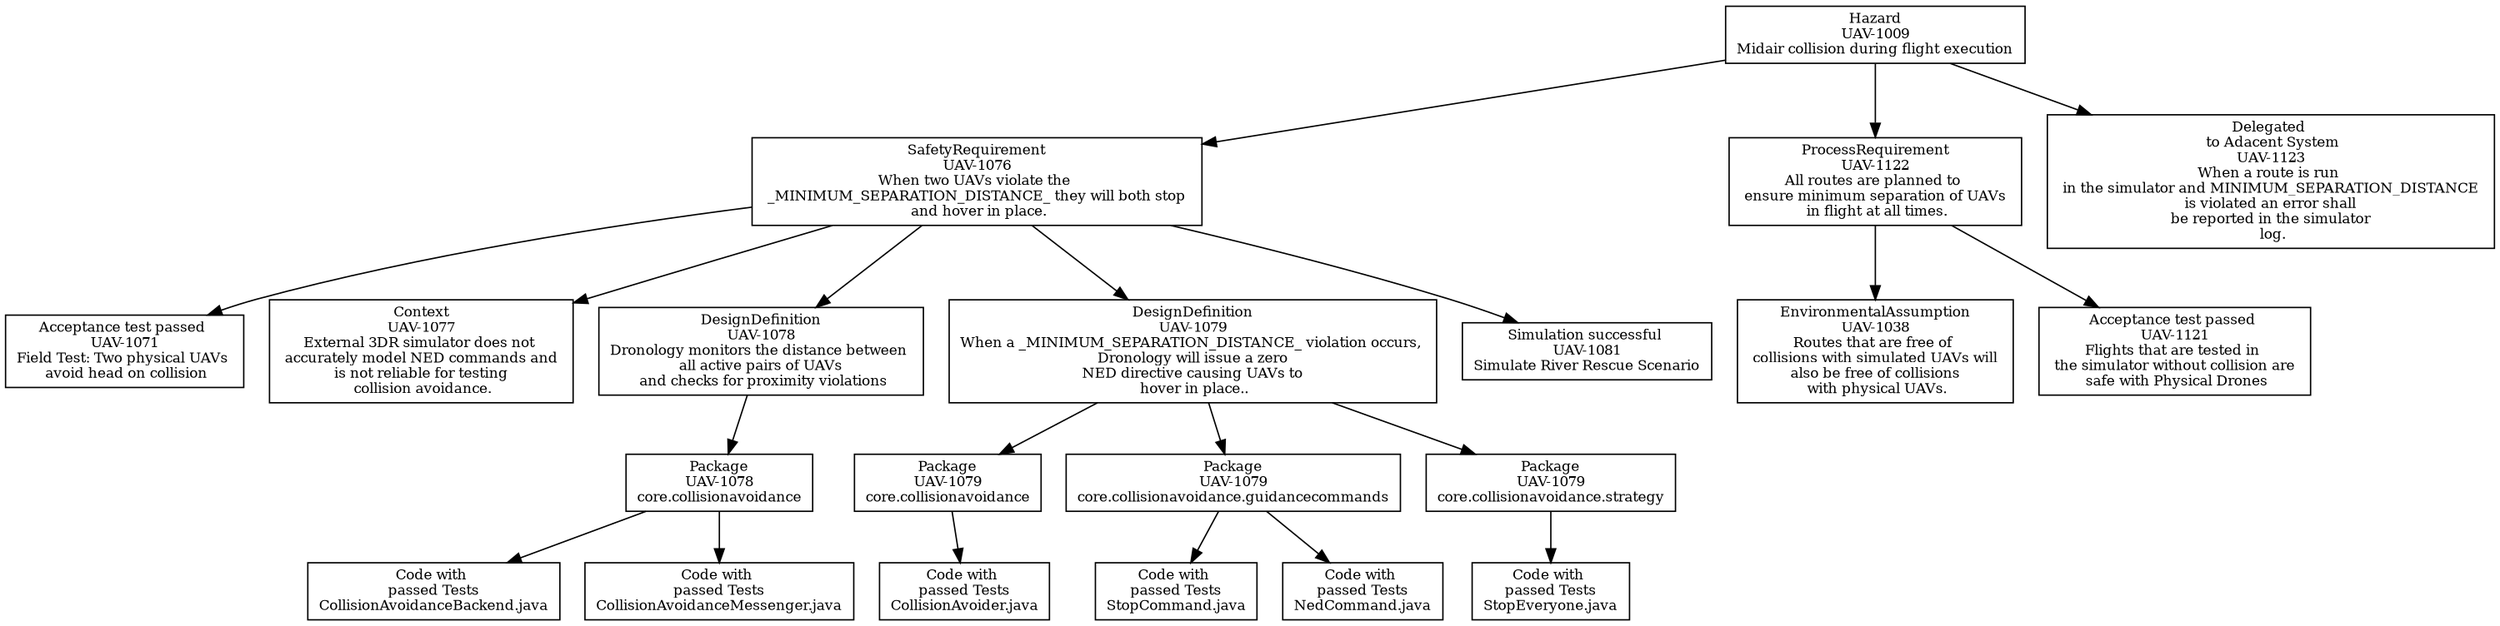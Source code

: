 digraph g { graph [autosize=false, size="20,10!", resolution=200, rankdir = "TD"];
node [ fontsize = "10" shape = "record" ];
edge [];
"UAV-1009"[
label = "Hazard\nUAV-1009\nMidair collision during flight execution "
shape = "record"
color = "black"
];
"UAV-1076"[
label = "SafetyRequirement\nUAV-1076\nWhen two UAVs violate the \n _MINIMUM_SEPARATION_DISTANCE_ they will both stop \n and hover in place. "
shape = "record"
color = "black"
];
"UAV-1071"[
label = "Acceptance test passed \nUAV-1071\nField Test: Two physical UAVs \n avoid head on collision "
shape = "record"
color = "black"
];
"UAV-1077"[
label = "Context\nUAV-1077\nExternal 3DR simulator does not \n accurately model NED commands and \n is not reliable for testing \n collision avoidance. "
shape = "record"
color = "black"
];
"UAV-1078"[
label = "DesignDefinition\nUAV-1078\nDronology monitors the distance between \n all active pairs of UAVs \n and checks for proximity violations "
shape = "record"
color = "black"
];
"UAV-1078\ncore.collisionavoidance"[
label = "Package\nUAV-1078\ncore.collisionavoidance"
shape = "record"
color = "black"
];
"UAV-1078edu.nd.dronology.core/src/edu/nd/dronology/core/collisionavoidance/CollisionAvoidanceBackend.java"[
label = "Code with \n passed Tests \nCollisionAvoidanceBackend.java"
shape = "record"
color = "black"
];
"UAV-1078edu.nd.dronology.core/src/edu/nd/dronology/core/collisionavoidance/CollisionAvoidanceMessenger.java"[
label = "Code with \n passed Tests \nCollisionAvoidanceMessenger.java"
shape = "record"
color = "black"
];
"UAV-1079"[
label = "DesignDefinition\nUAV-1079\nWhen a _MINIMUM_SEPARATION_DISTANCE_ violation occurs, \n Dronology will issue a zero \n NED directive causing UAVs to \n hover in place.. "
shape = "record"
color = "black"
];
"UAV-1079\ncore.collisionavoidance"[
label = "Package\nUAV-1079\ncore.collisionavoidance"
shape = "record"
color = "black"
];
"UAV-1079edu.nd.dronology.core/src/edu/nd/dronology/core/collisionavoidance/CollisionAvoider.java"[
label = "Code with \n passed Tests \nCollisionAvoider.java"
shape = "record"
color = "black"
];
"UAV-1079\ncore.collisionavoidance.guidancecommands"[
label = "Package\nUAV-1079\ncore.collisionavoidance.guidancecommands"
shape = "record"
color = "black"
];
"UAV-1079edu.nd.dronology.core/src/edu/nd/dronology/core/collisionavoidance/guidancecommands/StopCommand.java"[
label = "Code with \n passed Tests \nStopCommand.java"
shape = "record"
color = "black"
];
"UAV-1079edu.nd.dronology.core/src/edu/nd/dronology/core/collisionavoidance/guidancecommands/NedCommand.java"[
label = "Code with \n passed Tests \nNedCommand.java"
shape = "record"
color = "black"
];
"UAV-1079\ncore.collisionavoidance.strategy"[
label = "Package\nUAV-1079\ncore.collisionavoidance.strategy"
shape = "record"
color = "black"
];
"UAV-1079edu.nd.dronology.core/src/edu/nd/dronology/core/collisionavoidance/strategy/StopEveryone.java"[
label = "Code with \n passed Tests \nStopEveryone.java"
shape = "record"
color = "black"
];
"UAV-1081"[
label = "Simulation successful \nUAV-1081\nSimulate River Rescue Scenario "
shape = "record"
color = "black"
];
"UAV-1122"[
label = "ProcessRequirement\nUAV-1122\nAll routes are planned to \n ensure minimum separation of UAVs \n in flight at all times. "
shape = "record"
color = "black"
];
"UAV-1038"[
label = "EnvironmentalAssumption\nUAV-1038\nRoutes that are free of \n collisions with simulated UAVs will \n also be free of collisions \n with physical UAVs. "
shape = "record"
color = "black"
];
"UAV-1121"[
label = "Acceptance test passed \nUAV-1121\nFlights that are tested in \n the simulator without collision are \n safe with Physical Drones "
shape = "record"
color = "black"
];
"UAV-1123"[
label = " Delegated \n to Adacent System\nUAV-1123\nWhen a route is run \n in the simulator and MINIMUM_SEPARATION_DISTANCE \n is violated an error shall \n be reported in the simulator \n log. "
shape = "record"
color = "black"
];
"UAV-1009" -> "UAV-1076";
"UAV-1076" -> "UAV-1071";
"UAV-1076" -> "UAV-1077";
"UAV-1076" -> "UAV-1078";
"UAV-1078" -> "UAV-1078\ncore.collisionavoidance";
"UAV-1078\ncore.collisionavoidance" -> "UAV-1078edu.nd.dronology.core/src/edu/nd/dronology/core/collisionavoidance/CollisionAvoidanceBackend.java";
"UAV-1078\ncore.collisionavoidance" -> "UAV-1078edu.nd.dronology.core/src/edu/nd/dronology/core/collisionavoidance/CollisionAvoidanceMessenger.java";
"UAV-1076" -> "UAV-1079";
"UAV-1079" -> "UAV-1079\ncore.collisionavoidance";
"UAV-1079\ncore.collisionavoidance" -> "UAV-1079edu.nd.dronology.core/src/edu/nd/dronology/core/collisionavoidance/CollisionAvoider.java";
"UAV-1079" -> "UAV-1079\ncore.collisionavoidance.guidancecommands";
"UAV-1079\ncore.collisionavoidance.guidancecommands" -> "UAV-1079edu.nd.dronology.core/src/edu/nd/dronology/core/collisionavoidance/guidancecommands/StopCommand.java";
"UAV-1079\ncore.collisionavoidance.guidancecommands" -> "UAV-1079edu.nd.dronology.core/src/edu/nd/dronology/core/collisionavoidance/guidancecommands/NedCommand.java";
"UAV-1079" -> "UAV-1079\ncore.collisionavoidance.strategy";
"UAV-1079\ncore.collisionavoidance.strategy" -> "UAV-1079edu.nd.dronology.core/src/edu/nd/dronology/core/collisionavoidance/strategy/StopEveryone.java";
"UAV-1076" -> "UAV-1081";
"UAV-1009" -> "UAV-1122";
"UAV-1122" -> "UAV-1038";
"UAV-1122" -> "UAV-1121";
"UAV-1009" -> "UAV-1123";
}
